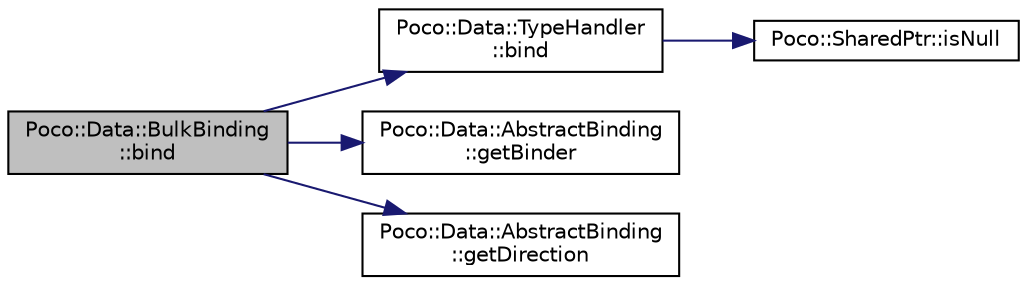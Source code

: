 digraph "Poco::Data::BulkBinding::bind"
{
 // LATEX_PDF_SIZE
  edge [fontname="Helvetica",fontsize="10",labelfontname="Helvetica",labelfontsize="10"];
  node [fontname="Helvetica",fontsize="10",shape=record];
  rankdir="LR";
  Node1 [label="Poco::Data::BulkBinding\l::bind",height=0.2,width=0.4,color="black", fillcolor="grey75", style="filled", fontcolor="black",tooltip="Returns true if we have enough data to bind."];
  Node1 -> Node2 [color="midnightblue",fontsize="10",style="solid"];
  Node2 [label="Poco::Data::TypeHandler\l::bind",height=0.2,width=0.4,color="black", fillcolor="white", style="filled",URL="$classPoco_1_1Data_1_1TypeHandler.html#abfd40dc3b47d4960f89451d4196f778e",tooltip=" "];
  Node2 -> Node3 [color="midnightblue",fontsize="10",style="solid"];
  Node3 [label="Poco::SharedPtr::isNull",height=0.2,width=0.4,color="black", fillcolor="white", style="filled",URL="$classPoco_1_1SharedPtr.html#af04598ca0ecf598802c144836cfd3b5a",tooltip=" "];
  Node1 -> Node4 [color="midnightblue",fontsize="10",style="solid"];
  Node4 [label="Poco::Data::AbstractBinding\l::getBinder",height=0.2,width=0.4,color="black", fillcolor="white", style="filled",URL="$classPoco_1_1Data_1_1AbstractBinding.html#adf5942e06433f862363daf653ac363bf",tooltip="Sets the object used for binding; object does NOT take ownership of the pointer."];
  Node1 -> Node5 [color="midnightblue",fontsize="10",style="solid"];
  Node5 [label="Poco::Data::AbstractBinding\l::getDirection",height=0.2,width=0.4,color="black", fillcolor="white", style="filled",URL="$classPoco_1_1Data_1_1AbstractBinding.html#a04a662805c3dc4b2309c1ed7bd4e093a",tooltip="Allows a binding to be reused."];
}
